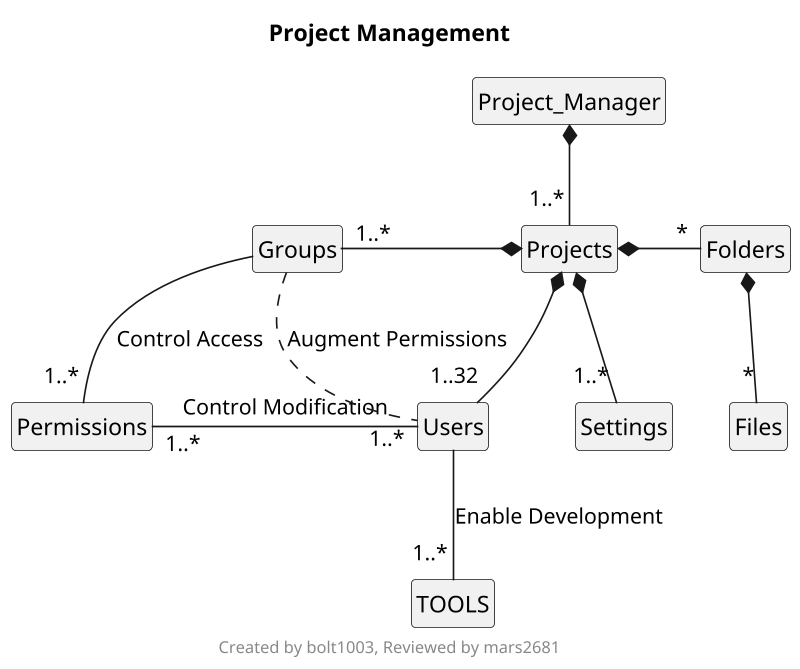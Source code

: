 @startuml

hide circle
hide empty methods
hide empty fields

footer
Created by bolt1003, Reviewed by mars2681
endfooter

title Project Management
scale 800 width

class Project_Manager{
}

class Projects{
}

class Users{
}

class Groups{
}

class Folders{
}

class Files{
}

class Permissions{
}

class Settings{
}

class TOOLS{
}

Project_Manager *--"1..*" Projects


Projects *--left"1..*" Groups
Projects *--right"*" Folders
Projects *--"1..*" Settings
Projects *--"1..32" Users
Folders *--"*" Files
Users --"1..*" TOOLS : "Enable Development" 
Users -left-"1..*" Permissions : "Control Modification"
Groups .."1..*" Users : "Augment Permissions"
Groups --"1..*" Permissions : "Control Access"


@enduml